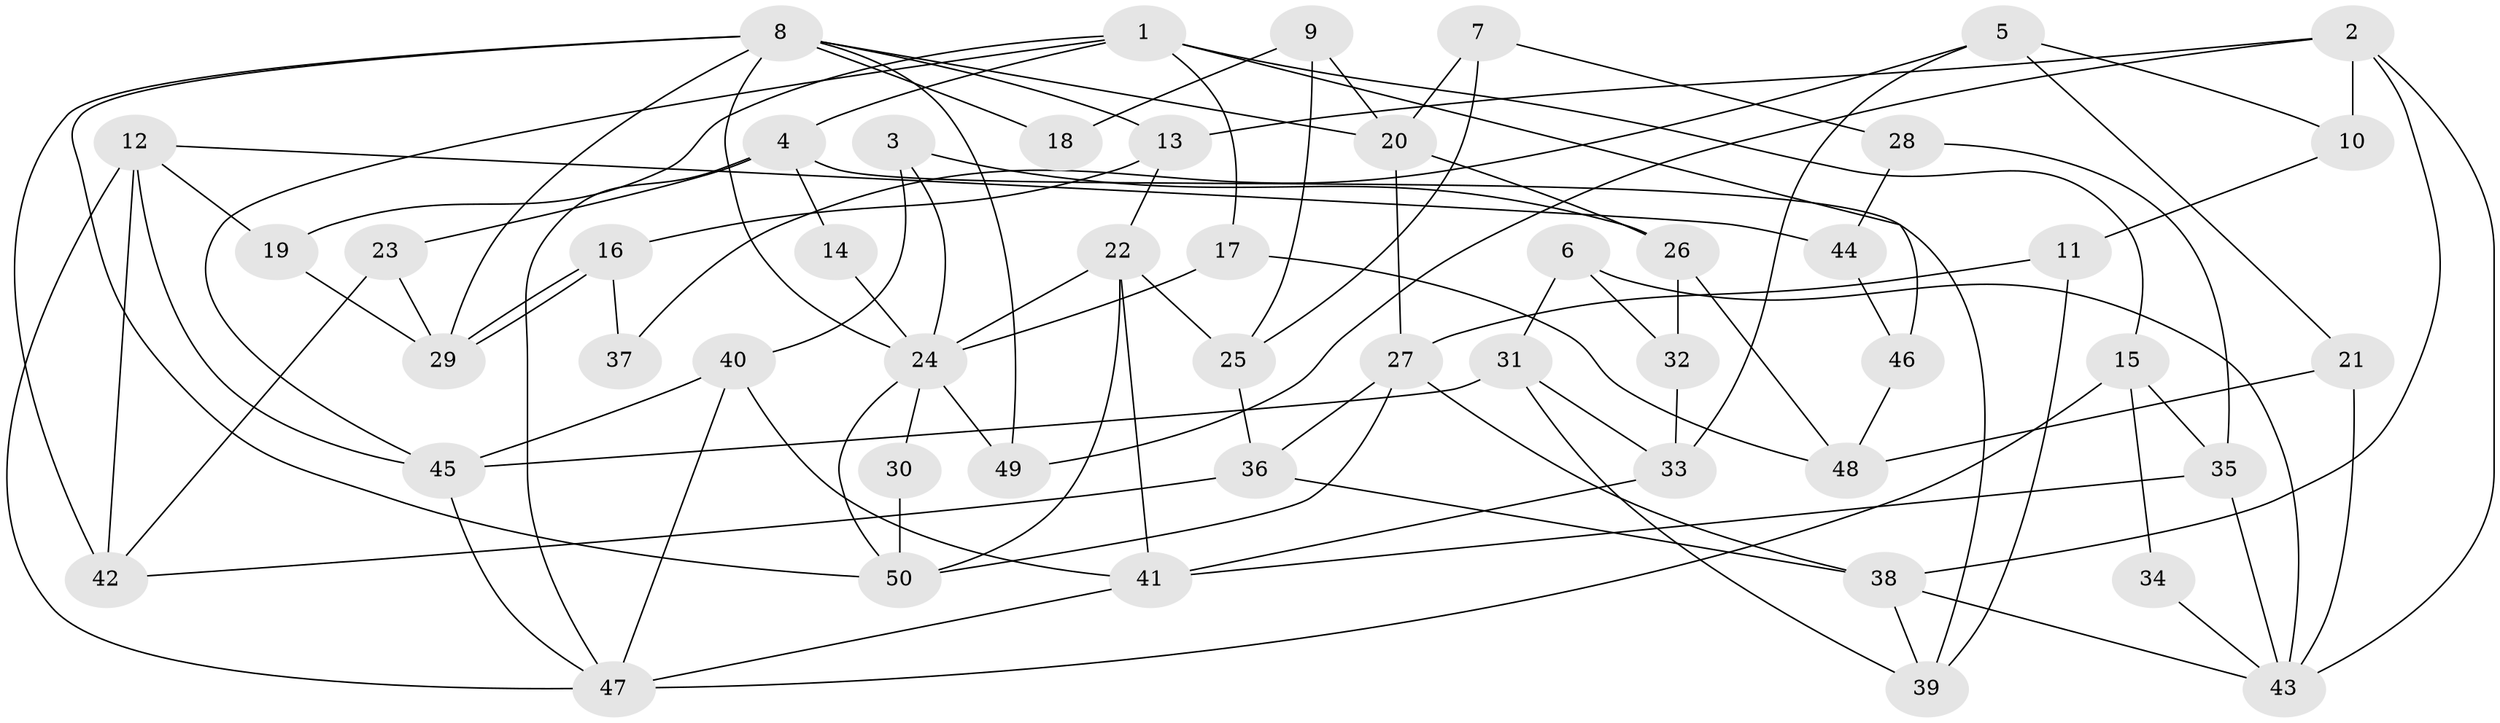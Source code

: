 // coarse degree distribution, {7: 0.0967741935483871, 8: 0.03225806451612903, 5: 0.22580645161290322, 4: 0.22580645161290322, 9: 0.06451612903225806, 3: 0.1935483870967742, 2: 0.0967741935483871, 6: 0.06451612903225806}
// Generated by graph-tools (version 1.1) at 2025/41/03/06/25 10:41:58]
// undirected, 50 vertices, 100 edges
graph export_dot {
graph [start="1"]
  node [color=gray90,style=filled];
  1;
  2;
  3;
  4;
  5;
  6;
  7;
  8;
  9;
  10;
  11;
  12;
  13;
  14;
  15;
  16;
  17;
  18;
  19;
  20;
  21;
  22;
  23;
  24;
  25;
  26;
  27;
  28;
  29;
  30;
  31;
  32;
  33;
  34;
  35;
  36;
  37;
  38;
  39;
  40;
  41;
  42;
  43;
  44;
  45;
  46;
  47;
  48;
  49;
  50;
  1 -- 4;
  1 -- 19;
  1 -- 15;
  1 -- 17;
  1 -- 45;
  1 -- 46;
  2 -- 43;
  2 -- 38;
  2 -- 10;
  2 -- 13;
  2 -- 49;
  3 -- 24;
  3 -- 40;
  3 -- 26;
  4 -- 23;
  4 -- 47;
  4 -- 14;
  4 -- 39;
  5 -- 21;
  5 -- 33;
  5 -- 10;
  5 -- 37;
  6 -- 31;
  6 -- 43;
  6 -- 32;
  7 -- 25;
  7 -- 28;
  7 -- 20;
  8 -- 42;
  8 -- 24;
  8 -- 13;
  8 -- 18;
  8 -- 20;
  8 -- 29;
  8 -- 49;
  8 -- 50;
  9 -- 20;
  9 -- 25;
  9 -- 18;
  10 -- 11;
  11 -- 27;
  11 -- 39;
  12 -- 47;
  12 -- 45;
  12 -- 19;
  12 -- 42;
  12 -- 44;
  13 -- 16;
  13 -- 22;
  14 -- 24;
  15 -- 47;
  15 -- 34;
  15 -- 35;
  16 -- 29;
  16 -- 29;
  16 -- 37;
  17 -- 24;
  17 -- 48;
  19 -- 29;
  20 -- 26;
  20 -- 27;
  21 -- 43;
  21 -- 48;
  22 -- 24;
  22 -- 25;
  22 -- 41;
  22 -- 50;
  23 -- 29;
  23 -- 42;
  24 -- 49;
  24 -- 50;
  24 -- 30;
  25 -- 36;
  26 -- 32;
  26 -- 48;
  27 -- 50;
  27 -- 36;
  27 -- 38;
  28 -- 35;
  28 -- 44;
  30 -- 50;
  31 -- 45;
  31 -- 39;
  31 -- 33;
  32 -- 33;
  33 -- 41;
  34 -- 43;
  35 -- 41;
  35 -- 43;
  36 -- 38;
  36 -- 42;
  38 -- 39;
  38 -- 43;
  40 -- 45;
  40 -- 41;
  40 -- 47;
  41 -- 47;
  44 -- 46;
  45 -- 47;
  46 -- 48;
}
